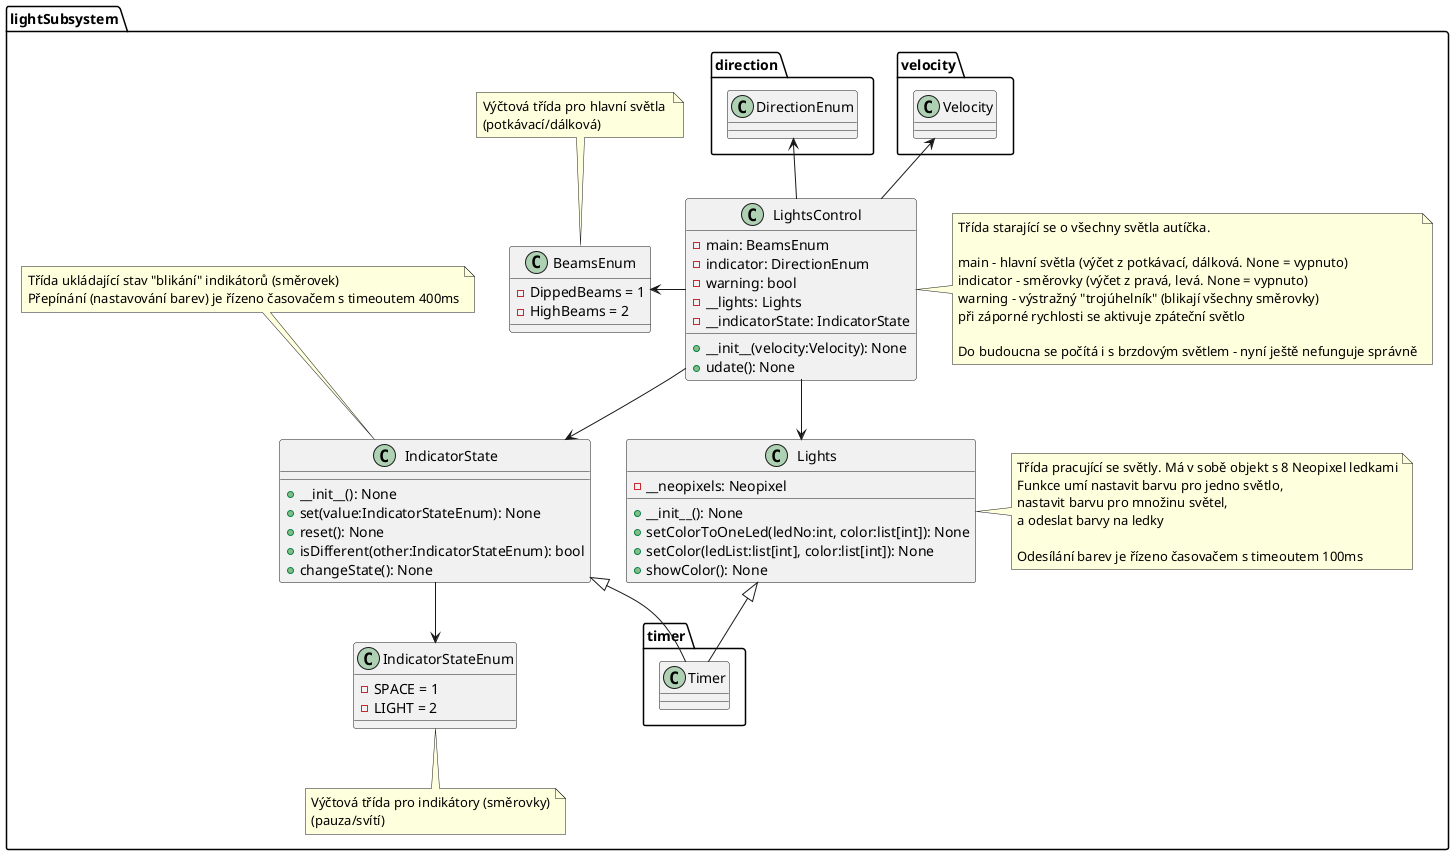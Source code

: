 @startuml lightSubsystem

namespace lightSubsystem {
    class IndicatorStateEnum {
        - SPACE = 1
        - LIGHT = 2
    }
    note bottom of IndicatorStateEnum
       Výčtová třída pro indikátory (směrovky)
       (pauza/svítí)
    end note

    class BeamsEnum {
        - DippedBeams = 1
        - HighBeams = 2
    }
    note top of BeamsEnum
       Výčtová třída pro hlavní světla 
       (potkávací/dálková)
    end note

    class IndicatorState {
        + __init__(): None
        + set(value:IndicatorStateEnum): None
        + reset(): None
        + isDifferent(other:IndicatorStateEnum): bool
        + changeState(): None
    }
    note top of IndicatorState
       Třída ukládající stav "blikání" indikátorů (směrovek)
       Přepínání (nastavování barev) je řízeno časovačem s timeoutem 400ms
    end note
    
    class Lights {
        - __neopixels: Neopixel
        + __init__(): None
        + setColorToOneLed(ledNo:int, color:list[int]): None
        + setColor(ledList:list[int], color:list[int]): None
        + showColor(): None
    }
    note right of Lights
       Třída pracující se světly. Má v sobě objekt s 8 Neopixel ledkami
       Funkce umí nastavit barvu pro jedno světlo, 
       nastavit barvu pro množinu světel,
       a odeslat barvy na ledky

       Odesílání barev je řízeno časovačem s timeoutem 100ms 
    end note

    class LightsControl {
        - main: BeamsEnum
        - indicator: DirectionEnum
        - warning: bool
        - __lights: Lights
        - __indicatorState: IndicatorState
        + __init__(velocity:Velocity): None
        + udate(): None
    }
    note right of LightsControl
        Třída starající se o všechny světla autíčka.

        main - hlavní světla (výčet z potkávací, dálková. None = vypnuto)
        indicator - směrovky (výčet z pravá, levá. None = vypnuto)
        warning - výstražný "trojúhelník" (blikají všechny směrovky)
        při záporné rychlosti se aktivuje zpáteční světlo

        Do budoucna se počítá i s brzdovým světlem - nyní ještě nefunguje správně
    end note

    IndicatorState <|-- timer.Timer
    Lights <|-- timer.Timer
    IndicatorState -down-> IndicatorStateEnum
    LightsControl -down-> Lights
    LightsControl -down-> IndicatorState
    LightsControl -left-> BeamsEnum
    LightsControl -up-> velocity.Velocity
    LightsControl -up-> direction.DirectionEnum
}

@enduml